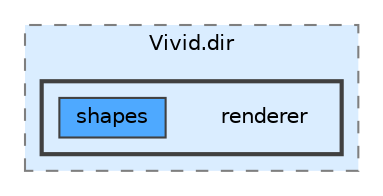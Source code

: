 digraph "build/src/CMakeFiles/Vivid.dir/renderer"
{
 // LATEX_PDF_SIZE
  bgcolor="transparent";
  edge [fontname=Helvetica,fontsize=10,labelfontname=Helvetica,labelfontsize=10];
  node [fontname=Helvetica,fontsize=10,shape=box,height=0.2,width=0.4];
  compound=true
  subgraph clusterdir_e954c899b8cec7f4192bb4e75a73ad34 {
    graph [ bgcolor="#daedff", pencolor="grey50", label="Vivid.dir", fontname=Helvetica,fontsize=10 style="filled,dashed", URL="dir_e954c899b8cec7f4192bb4e75a73ad34.html",tooltip=""]
  subgraph clusterdir_b051afc0eb21719126e84f3410f69a9e {
    graph [ bgcolor="#daedff", pencolor="grey25", label="", fontname=Helvetica,fontsize=10 style="filled,bold", URL="dir_b051afc0eb21719126e84f3410f69a9e.html",tooltip=""]
    dir_b051afc0eb21719126e84f3410f69a9e [shape=plaintext, label="renderer"];
  dir_a0318b1924bfe929d341c0e8943842aa [label="shapes", fillcolor="#4ea9ff", color="grey25", style="filled", URL="dir_a0318b1924bfe929d341c0e8943842aa.html",tooltip=""];
  }
  }
}
